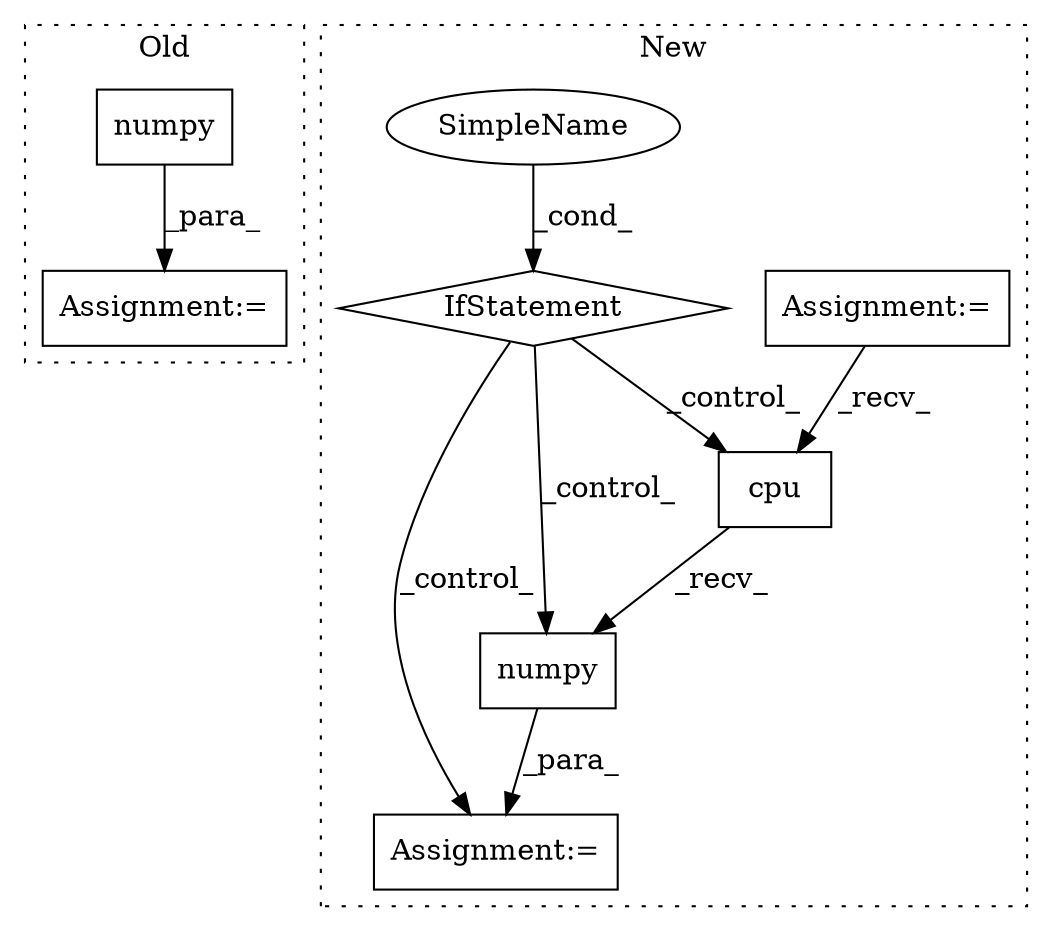 digraph G {
subgraph cluster0 {
1 [label="numpy" a="32" s="487" l="7" shape="box"];
4 [label="Assignment:=" a="7" s="983" l="1" shape="box"];
label = "Old";
style="dotted";
}
subgraph cluster1 {
2 [label="IfStatement" a="25" s="922,934" l="4,2" shape="diamond"];
3 [label="Assignment:=" a="7" s="948" l="1" shape="box"];
5 [label="Assignment:=" a="7" s="542" l="1" shape="box"];
6 [label="numpy" a="32" s="960" l="7" shape="box"];
7 [label="cpu" a="32" s="954" l="5" shape="box"];
8 [label="SimpleName" a="42" s="926" l="8" shape="ellipse"];
label = "New";
style="dotted";
}
1 -> 4 [label="_para_"];
2 -> 7 [label="_control_"];
2 -> 6 [label="_control_"];
2 -> 3 [label="_control_"];
5 -> 7 [label="_recv_"];
6 -> 3 [label="_para_"];
7 -> 6 [label="_recv_"];
8 -> 2 [label="_cond_"];
}
